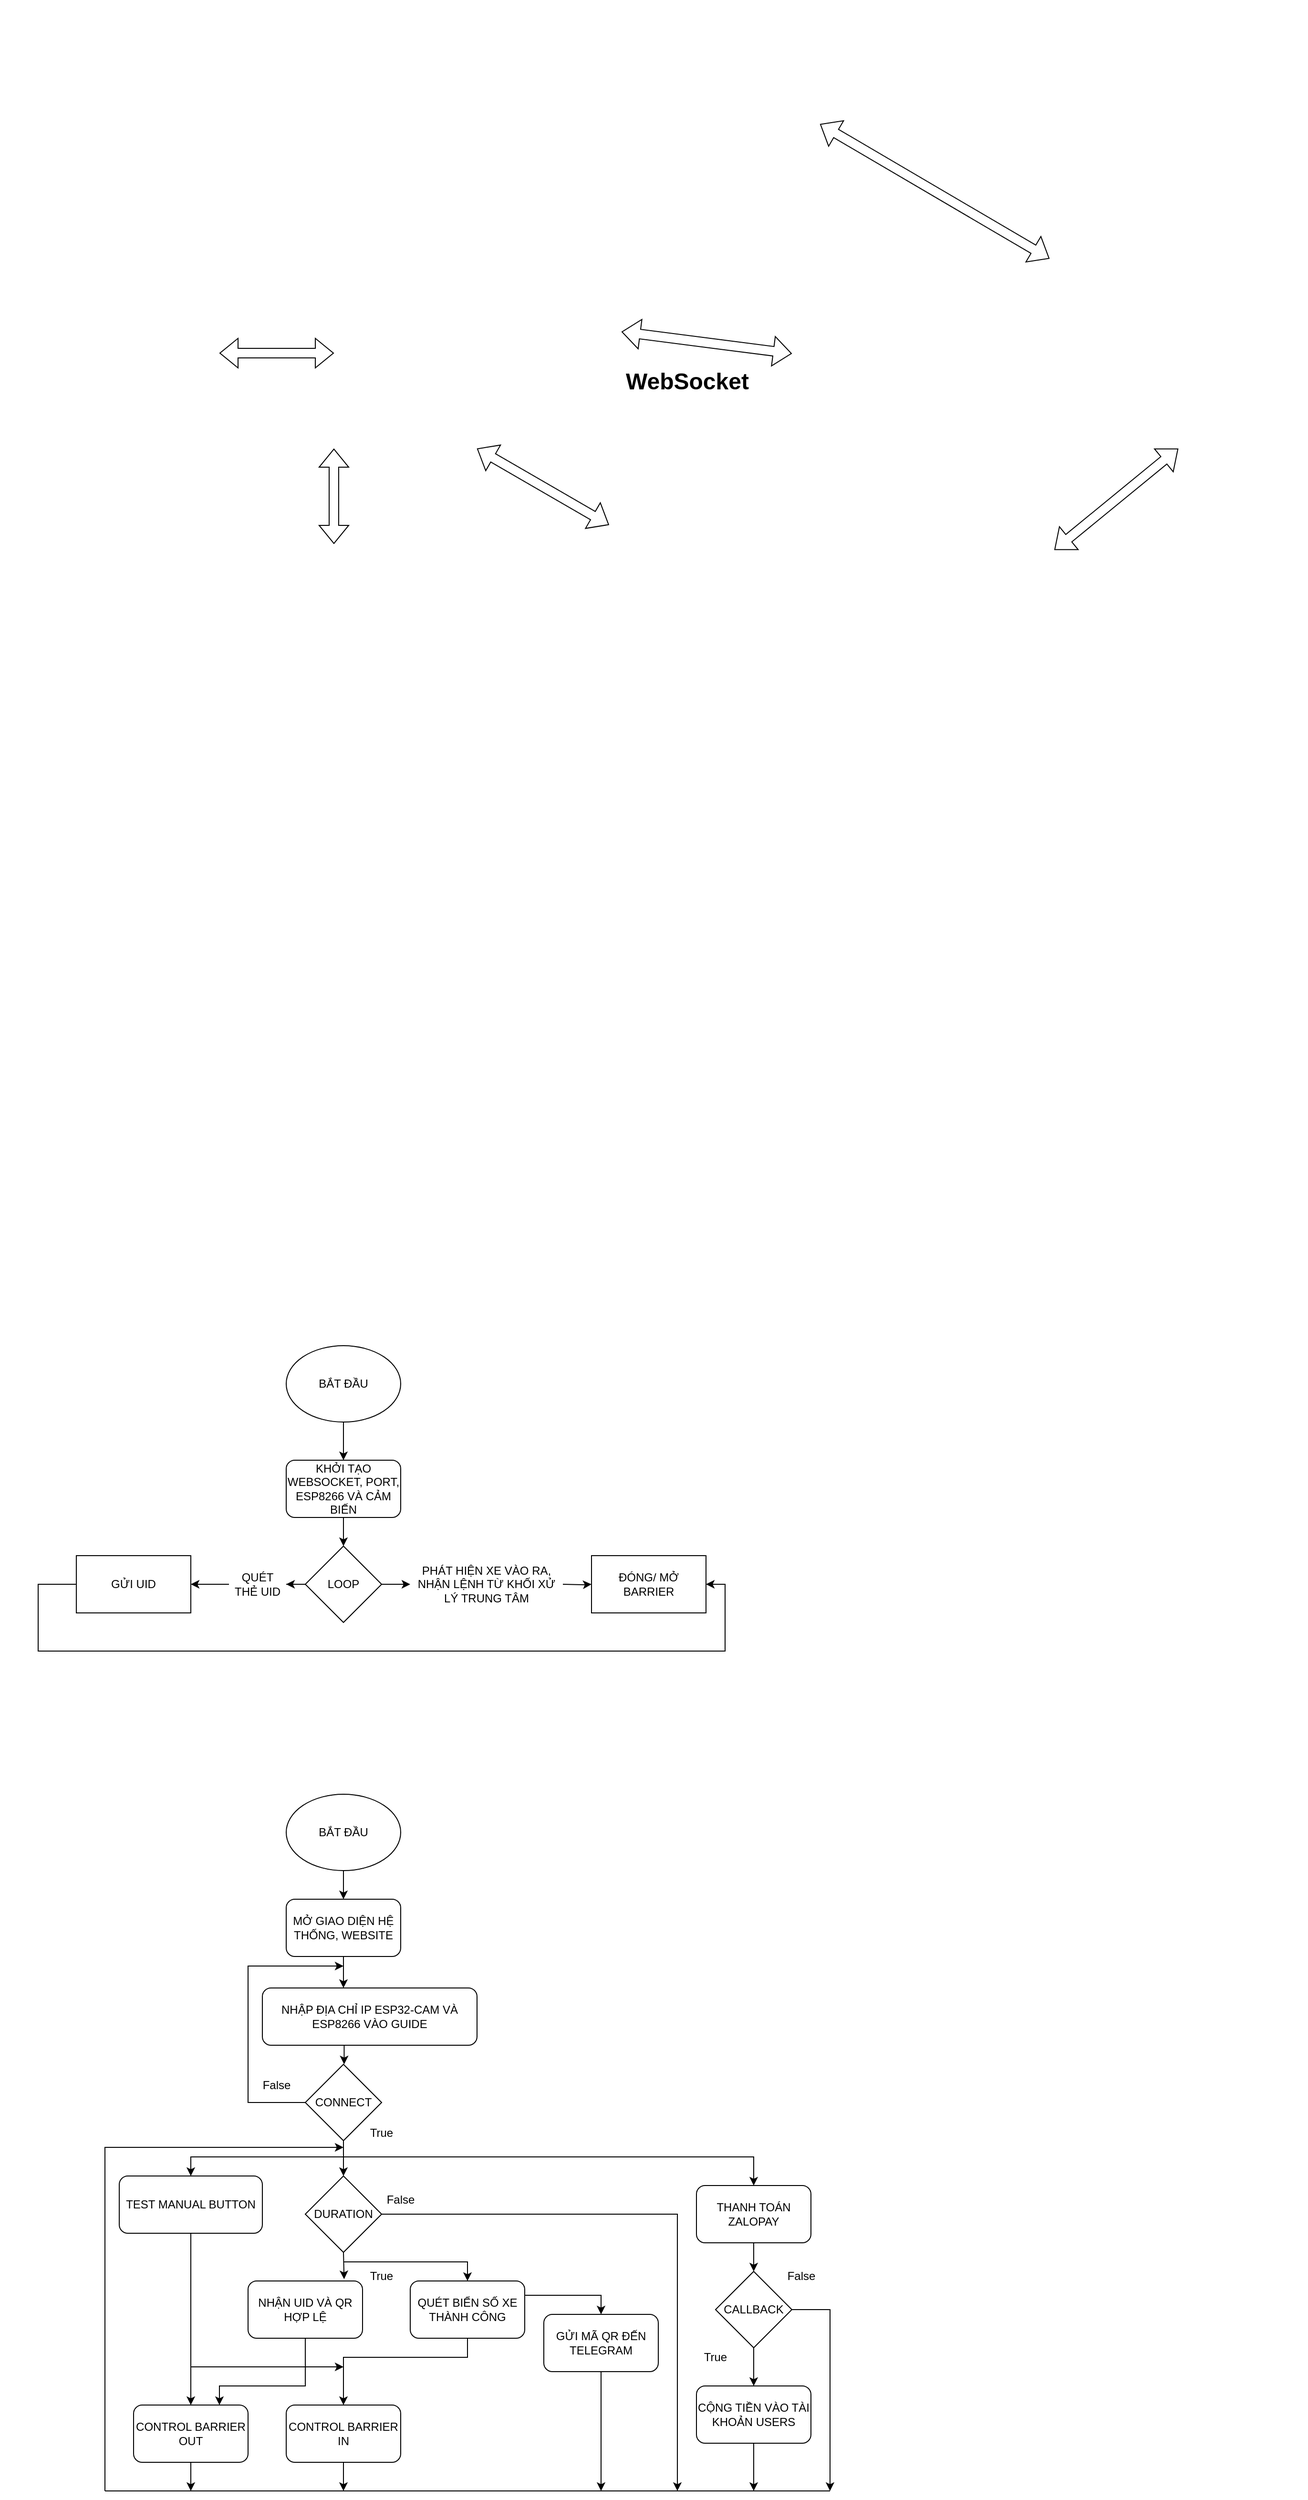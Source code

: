 <mxfile version="25.0.1">
  <diagram id="6a731a19-8d31-9384-78a2-239565b7b9f0" name="Page-1">
    <mxGraphModel dx="1631" dy="888" grid="1" gridSize="10" guides="1" tooltips="1" connect="1" arrows="1" fold="1" page="1" pageScale="1" pageWidth="4681" pageHeight="3300" background="none" math="0" shadow="0">
      <root>
        <mxCell id="0" />
        <mxCell id="1" parent="0" />
        <mxCell id="M8lGJeHxYMXBB6Wj5SOU-143" value="" style="shape=flexArrow;endArrow=classic;startArrow=classic;html=1;rounded=0;entryX=0.5;entryY=1;entryDx=0;entryDy=0;exitX=0.5;exitY=0;exitDx=0;exitDy=0;" parent="1" source="H9jsOKFuASjbztAXDJYL-3" target="M8lGJeHxYMXBB6Wj5SOU-145" edge="1">
          <mxGeometry width="100" height="100" relative="1" as="geometry">
            <mxPoint x="1509.375" y="866.25" as="sourcePoint" />
            <mxPoint x="1350" y="770" as="targetPoint" />
          </mxGeometry>
        </mxCell>
        <mxCell id="M8lGJeHxYMXBB6Wj5SOU-145" value="" style="shape=image;verticalLabelPosition=bottom;labelBackgroundColor=default;verticalAlign=top;aspect=fixed;imageAspect=0;image=https://blog.mecsu.vn/wp-content/uploads/2022/02/nodemcu-esp8266-1.jpg;" parent="1" vertex="1">
          <mxGeometry x="1390" y="560" width="300" height="200" as="geometry" />
        </mxCell>
        <mxCell id="M8lGJeHxYMXBB6Wj5SOU-147" value="" style="shape=image;verticalLabelPosition=bottom;labelBackgroundColor=default;verticalAlign=top;aspect=fixed;imageAspect=0;image=https://codetorial.net/en/pyqt5/_images/intro_intro.png;" parent="1" vertex="1">
          <mxGeometry x="1870" y="561" width="540" height="199" as="geometry" />
        </mxCell>
        <mxCell id="M8lGJeHxYMXBB6Wj5SOU-148" value="" style="shape=flexArrow;endArrow=classic;startArrow=classic;html=1;rounded=0;exitX=1.005;exitY=0.388;exitDx=0;exitDy=0;exitPerimeter=0;entryX=0;entryY=0.5;entryDx=0;entryDy=0;" parent="1" source="M8lGJeHxYMXBB6Wj5SOU-145" target="M8lGJeHxYMXBB6Wj5SOU-147" edge="1">
          <mxGeometry width="100" height="100" relative="1" as="geometry">
            <mxPoint x="1740" y="730" as="sourcePoint" />
            <mxPoint x="1870" y="670" as="targetPoint" />
          </mxGeometry>
        </mxCell>
        <mxCell id="M8lGJeHxYMXBB6Wj5SOU-149" value="" style="shape=image;verticalLabelPosition=bottom;labelBackgroundColor=default;verticalAlign=top;aspect=fixed;imageAspect=0;image=https://bkhost.vn/wp-content/uploads/2022/07/mySql-workbench-1.jpg;" parent="1" vertex="1">
          <mxGeometry x="1930" y="866.25" width="451.11" height="253.75" as="geometry" />
        </mxCell>
        <mxCell id="M8lGJeHxYMXBB6Wj5SOU-150" value="" style="shape=flexArrow;endArrow=classic;startArrow=classic;html=1;rounded=0;exitX=0.75;exitY=1;exitDx=0;exitDy=0;entryX=0.477;entryY=0;entryDx=0;entryDy=0;entryPerimeter=0;" parent="1" source="M8lGJeHxYMXBB6Wj5SOU-147" target="M8lGJeHxYMXBB6Wj5SOU-149" edge="1">
          <mxGeometry width="100" height="100" relative="1" as="geometry">
            <mxPoint x="1890" y="860" as="sourcePoint" />
            <mxPoint x="2068" y="892" as="targetPoint" />
          </mxGeometry>
        </mxCell>
        <mxCell id="M8lGJeHxYMXBB6Wj5SOU-152" value="WebSocket" style="text;strokeColor=none;fillColor=none;html=1;fontSize=24;fontStyle=1;verticalAlign=middle;align=center;" parent="1" vertex="1">
          <mxGeometry x="1710" y="670" width="100" height="40" as="geometry" />
        </mxCell>
        <mxCell id="M8lGJeHxYMXBB6Wj5SOU-153" value="" style="shape=image;verticalLabelPosition=bottom;labelBackgroundColor=default;verticalAlign=top;aspect=fixed;imageAspect=0;image=https://nshopvn.com/wp-content/uploads/2019/03/mach-rfid-rc522-nfc-13-56mhz-notk-1.jpg;" parent="1" vertex="1">
          <mxGeometry x="1040" y="545" width="230" height="230" as="geometry" />
        </mxCell>
        <mxCell id="M8lGJeHxYMXBB6Wj5SOU-154" value="" style="shape=flexArrow;endArrow=classic;startArrow=classic;html=1;rounded=0;entryX=1;entryY=0.5;entryDx=0;entryDy=0;exitX=0;exitY=0.5;exitDx=0;exitDy=0;" parent="1" source="M8lGJeHxYMXBB6Wj5SOU-145" target="M8lGJeHxYMXBB6Wj5SOU-153" edge="1">
          <mxGeometry width="100" height="100" relative="1" as="geometry">
            <mxPoint x="1289" y="972.25" as="sourcePoint" />
            <mxPoint x="1170" y="866.25" as="targetPoint" />
          </mxGeometry>
        </mxCell>
        <mxCell id="M8lGJeHxYMXBB6Wj5SOU-157" value="" style="shape=image;verticalLabelPosition=bottom;labelBackgroundColor=default;verticalAlign=top;aspect=fixed;imageAspect=0;image=https://static.cytron.io/image/cache/catalog/products/FS90R/FS90R-800x800.jpg;" parent="1" vertex="1">
          <mxGeometry x="1130" y="860" width="260" height="260" as="geometry" />
        </mxCell>
        <mxCell id="M8lGJeHxYMXBB6Wj5SOU-158" value="" style="shape=flexArrow;endArrow=classic;startArrow=classic;html=1;rounded=0;entryX=1;entryY=0;entryDx=0;entryDy=0;exitX=0;exitY=1;exitDx=0;exitDy=0;" parent="1" source="M8lGJeHxYMXBB6Wj5SOU-145" target="M8lGJeHxYMXBB6Wj5SOU-157" edge="1">
          <mxGeometry width="100" height="100" relative="1" as="geometry">
            <mxPoint x="1420" y="770" as="sourcePoint" />
            <mxPoint x="1290" y="770" as="targetPoint" />
          </mxGeometry>
        </mxCell>
        <mxCell id="ujZjjfapJJO-WgNF3EWf-1" value="" style="shape=image;verticalLabelPosition=bottom;labelBackgroundColor=default;verticalAlign=top;aspect=fixed;imageAspect=0;image=https://m.media-amazon.com/images/I/51NWHW3R3jL._AC_UY1100_.jpg;" parent="1" vertex="1">
          <mxGeometry x="1520" y="290" width="379.56" height="260" as="geometry" />
        </mxCell>
        <mxCell id="ujZjjfapJJO-WgNF3EWf-2" value="" style="shape=flexArrow;endArrow=classic;startArrow=classic;html=1;rounded=0;exitX=1;exitY=0.5;exitDx=0;exitDy=0;entryX=0.5;entryY=0;entryDx=0;entryDy=0;" parent="1" source="ujZjjfapJJO-WgNF3EWf-1" target="M8lGJeHxYMXBB6Wj5SOU-147" edge="1">
          <mxGeometry width="100" height="100" relative="1" as="geometry">
            <mxPoint x="2070" y="360" as="sourcePoint" />
            <mxPoint x="2075" y="466" as="targetPoint" />
          </mxGeometry>
        </mxCell>
        <mxCell id="H9jsOKFuASjbztAXDJYL-3" value="" style="shape=image;verticalLabelPosition=bottom;labelBackgroundColor=default;verticalAlign=top;aspect=fixed;imageAspect=0;image=https://file.hstatic.net/1000069225/file/cam_bien_vat_can_hong_ngoai_v1_9139ee9fe76f4fa49869cb1afb7599c2.jpg;" parent="1" vertex="1">
          <mxGeometry x="1520" y="840" width="316.71" height="280" as="geometry" />
        </mxCell>
        <mxCell id="zTY7x43dTh8u4FLl0VmP-3" value="" style="edgeStyle=orthogonalEdgeStyle;rounded=0;orthogonalLoop=1;jettySize=auto;html=1;" parent="1" source="zTY7x43dTh8u4FLl0VmP-1" target="zTY7x43dTh8u4FLl0VmP-2" edge="1">
          <mxGeometry relative="1" as="geometry" />
        </mxCell>
        <mxCell id="zTY7x43dTh8u4FLl0VmP-1" value="BẮT ĐẦU" style="ellipse;whiteSpace=wrap;html=1;" parent="1" vertex="1">
          <mxGeometry x="1340" y="1700" width="120" height="80" as="geometry" />
        </mxCell>
        <mxCell id="zTY7x43dTh8u4FLl0VmP-6" value="" style="edgeStyle=orthogonalEdgeStyle;rounded=0;orthogonalLoop=1;jettySize=auto;html=1;" parent="1" source="zTY7x43dTh8u4FLl0VmP-2" target="zTY7x43dTh8u4FLl0VmP-4" edge="1">
          <mxGeometry relative="1" as="geometry" />
        </mxCell>
        <mxCell id="zTY7x43dTh8u4FLl0VmP-2" value="KHỞI TẠO WEBSOCKET, PORT, ESP8266 VÀ CẢM BIẾN" style="rounded=1;whiteSpace=wrap;html=1;" parent="1" vertex="1">
          <mxGeometry x="1340" y="1820" width="120" height="60" as="geometry" />
        </mxCell>
        <mxCell id="zTY7x43dTh8u4FLl0VmP-8" value="" style="edgeStyle=orthogonalEdgeStyle;rounded=0;orthogonalLoop=1;jettySize=auto;html=1;" parent="1" source="zTY7x43dTh8u4FLl0VmP-4" target="zTY7x43dTh8u4FLl0VmP-7" edge="1">
          <mxGeometry relative="1" as="geometry" />
        </mxCell>
        <mxCell id="zTY7x43dTh8u4FLl0VmP-21" value="" style="edgeStyle=orthogonalEdgeStyle;rounded=0;orthogonalLoop=1;jettySize=auto;html=1;" parent="1" source="zTY7x43dTh8u4FLl0VmP-4" edge="1">
          <mxGeometry relative="1" as="geometry">
            <mxPoint x="1470" y="1950" as="targetPoint" />
          </mxGeometry>
        </mxCell>
        <mxCell id="zTY7x43dTh8u4FLl0VmP-4" value="LOOP" style="rhombus;whiteSpace=wrap;html=1;" parent="1" vertex="1">
          <mxGeometry x="1360" y="1910" width="80" height="80" as="geometry" />
        </mxCell>
        <mxCell id="zTY7x43dTh8u4FLl0VmP-10" value="" style="edgeStyle=orthogonalEdgeStyle;rounded=0;orthogonalLoop=1;jettySize=auto;html=1;" parent="1" source="zTY7x43dTh8u4FLl0VmP-7" target="zTY7x43dTh8u4FLl0VmP-9" edge="1">
          <mxGeometry relative="1" as="geometry" />
        </mxCell>
        <mxCell id="zTY7x43dTh8u4FLl0VmP-7" value="QUÉT THẺ UID" style="text;html=1;align=center;verticalAlign=middle;whiteSpace=wrap;rounded=0;" parent="1" vertex="1">
          <mxGeometry x="1280" y="1935" width="60" height="30" as="geometry" />
        </mxCell>
        <mxCell id="zTY7x43dTh8u4FLl0VmP-9" value="GỬI UID" style="rounded=0;whiteSpace=wrap;html=1;" parent="1" vertex="1">
          <mxGeometry x="1120" y="1920" width="120" height="60" as="geometry" />
        </mxCell>
        <mxCell id="zTY7x43dTh8u4FLl0VmP-12" value="ĐÓNG/ MỞ BARRIER" style="rounded=0;whiteSpace=wrap;html=1;" parent="1" vertex="1">
          <mxGeometry x="1660" y="1920" width="120" height="60" as="geometry" />
        </mxCell>
        <mxCell id="zTY7x43dTh8u4FLl0VmP-22" value="" style="edgeStyle=orthogonalEdgeStyle;rounded=0;orthogonalLoop=1;jettySize=auto;html=1;" parent="1" target="zTY7x43dTh8u4FLl0VmP-12" edge="1">
          <mxGeometry relative="1" as="geometry">
            <mxPoint x="1630" y="1950" as="sourcePoint" />
          </mxGeometry>
        </mxCell>
        <mxCell id="zTY7x43dTh8u4FLl0VmP-14" value="PHÁT HIỆN XE VÀO RA, NHẬN LỆNH TỪ KHỐI XỬ LÝ TRUNG TÂM" style="text;html=1;align=center;verticalAlign=middle;whiteSpace=wrap;rounded=0;" parent="1" vertex="1">
          <mxGeometry x="1470" y="1935" width="160" height="30" as="geometry" />
        </mxCell>
        <mxCell id="zTY7x43dTh8u4FLl0VmP-20" value="" style="endArrow=classic;html=1;rounded=0;entryX=1;entryY=0.5;entryDx=0;entryDy=0;exitX=0;exitY=0.5;exitDx=0;exitDy=0;" parent="1" source="zTY7x43dTh8u4FLl0VmP-9" target="zTY7x43dTh8u4FLl0VmP-12" edge="1">
          <mxGeometry width="50" height="50" relative="1" as="geometry">
            <mxPoint x="1100" y="1950" as="sourcePoint" />
            <mxPoint x="1790" y="1950" as="targetPoint" />
            <Array as="points">
              <mxPoint x="1080" y="1950" />
              <mxPoint x="1080" y="2020" />
              <mxPoint x="1440" y="2020" />
              <mxPoint x="1800" y="2020" />
              <mxPoint x="1800" y="1950" />
            </Array>
          </mxGeometry>
        </mxCell>
        <mxCell id="zTY7x43dTh8u4FLl0VmP-27" value="" style="edgeStyle=orthogonalEdgeStyle;rounded=0;orthogonalLoop=1;jettySize=auto;html=1;" parent="1" source="zTY7x43dTh8u4FLl0VmP-28" target="zTY7x43dTh8u4FLl0VmP-29" edge="1">
          <mxGeometry relative="1" as="geometry" />
        </mxCell>
        <mxCell id="zTY7x43dTh8u4FLl0VmP-28" value="BẮT ĐẦU" style="ellipse;whiteSpace=wrap;html=1;" parent="1" vertex="1">
          <mxGeometry x="1340" y="2170" width="120" height="80" as="geometry" />
        </mxCell>
        <mxCell id="zTY7x43dTh8u4FLl0VmP-31" value="" style="edgeStyle=orthogonalEdgeStyle;rounded=0;orthogonalLoop=1;jettySize=auto;html=1;" parent="1" source="zTY7x43dTh8u4FLl0VmP-29" target="zTY7x43dTh8u4FLl0VmP-30" edge="1">
          <mxGeometry relative="1" as="geometry">
            <Array as="points">
              <mxPoint x="1400" y="2370" />
              <mxPoint x="1400" y="2370" />
            </Array>
          </mxGeometry>
        </mxCell>
        <mxCell id="zTY7x43dTh8u4FLl0VmP-29" value="MỞ GIAO DIỆN HỆ THỐNG, WEBSITE" style="rounded=1;whiteSpace=wrap;html=1;" parent="1" vertex="1">
          <mxGeometry x="1340" y="2280" width="120" height="60" as="geometry" />
        </mxCell>
        <mxCell id="zTY7x43dTh8u4FLl0VmP-40" value="" style="edgeStyle=orthogonalEdgeStyle;rounded=0;orthogonalLoop=1;jettySize=auto;html=1;exitX=0.381;exitY=1.003;exitDx=0;exitDy=0;exitPerimeter=0;" parent="1" source="zTY7x43dTh8u4FLl0VmP-30" target="zTY7x43dTh8u4FLl0VmP-39" edge="1">
          <mxGeometry relative="1" as="geometry" />
        </mxCell>
        <mxCell id="zTY7x43dTh8u4FLl0VmP-30" value="NHẬP ĐỊA CHỈ IP ESP32-CAM VÀ ESP8266 VÀO GUIDE" style="rounded=1;whiteSpace=wrap;html=1;" parent="1" vertex="1">
          <mxGeometry x="1315" y="2373" width="225" height="60" as="geometry" />
        </mxCell>
        <mxCell id="zTY7x43dTh8u4FLl0VmP-95" value="" style="edgeStyle=orthogonalEdgeStyle;rounded=0;orthogonalLoop=1;jettySize=auto;html=1;" parent="1" source="zTY7x43dTh8u4FLl0VmP-39" target="zTY7x43dTh8u4FLl0VmP-78" edge="1">
          <mxGeometry relative="1" as="geometry" />
        </mxCell>
        <mxCell id="zTY7x43dTh8u4FLl0VmP-39" value="CONNECT" style="rhombus;whiteSpace=wrap;html=1;" parent="1" vertex="1">
          <mxGeometry x="1360" y="2453" width="80" height="80" as="geometry" />
        </mxCell>
        <mxCell id="zTY7x43dTh8u4FLl0VmP-41" value="" style="endArrow=classic;html=1;rounded=0;exitX=0;exitY=0.5;exitDx=0;exitDy=0;" parent="1" source="zTY7x43dTh8u4FLl0VmP-39" edge="1">
          <mxGeometry width="50" height="50" relative="1" as="geometry">
            <mxPoint x="1210" y="2480" as="sourcePoint" />
            <mxPoint x="1400" y="2350" as="targetPoint" />
            <Array as="points">
              <mxPoint x="1300" y="2493" />
              <mxPoint x="1300" y="2350" />
            </Array>
          </mxGeometry>
        </mxCell>
        <mxCell id="zTY7x43dTh8u4FLl0VmP-42" value="False" style="text;html=1;align=center;verticalAlign=middle;whiteSpace=wrap;rounded=0;" parent="1" vertex="1">
          <mxGeometry x="1300" y="2460" width="60" height="30" as="geometry" />
        </mxCell>
        <mxCell id="zTY7x43dTh8u4FLl0VmP-43" value="TEST MANUAL BUTTON" style="rounded=1;whiteSpace=wrap;html=1;" parent="1" vertex="1">
          <mxGeometry x="1165" y="2570" width="150" height="60" as="geometry" />
        </mxCell>
        <mxCell id="zTY7x43dTh8u4FLl0VmP-46" value="True" style="text;html=1;align=center;verticalAlign=middle;whiteSpace=wrap;rounded=0;" parent="1" vertex="1">
          <mxGeometry x="1410" y="2510" width="60" height="30" as="geometry" />
        </mxCell>
        <mxCell id="zTY7x43dTh8u4FLl0VmP-47" value="QUÉT BIỂN SỐ XE THÀNH CÔNG" style="rounded=1;whiteSpace=wrap;html=1;" parent="1" vertex="1">
          <mxGeometry x="1470" y="2680" width="120" height="60" as="geometry" />
        </mxCell>
        <mxCell id="zTY7x43dTh8u4FLl0VmP-50" value="CONTROL BARRIER IN" style="rounded=1;whiteSpace=wrap;html=1;" parent="1" vertex="1">
          <mxGeometry x="1340" y="2810" width="120" height="60" as="geometry" />
        </mxCell>
        <mxCell id="zTY7x43dTh8u4FLl0VmP-56" value="GỬI MÃ QR ĐẾN TELEGRAM" style="rounded=1;whiteSpace=wrap;html=1;" parent="1" vertex="1">
          <mxGeometry x="1610" y="2715" width="120" height="60" as="geometry" />
        </mxCell>
        <mxCell id="zTY7x43dTh8u4FLl0VmP-57" value="" style="endArrow=classic;html=1;rounded=0;entryX=0.5;entryY=0;entryDx=0;entryDy=0;exitX=1;exitY=0.25;exitDx=0;exitDy=0;" parent="1" source="zTY7x43dTh8u4FLl0VmP-47" target="zTY7x43dTh8u4FLl0VmP-56" edge="1">
          <mxGeometry width="50" height="50" relative="1" as="geometry">
            <mxPoint x="1710" y="2600" as="sourcePoint" />
            <mxPoint x="1700" y="2550" as="targetPoint" />
            <Array as="points">
              <mxPoint x="1670" y="2695" />
            </Array>
          </mxGeometry>
        </mxCell>
        <mxCell id="zTY7x43dTh8u4FLl0VmP-66" value="NHẬN UID VÀ QR HỢP LỆ" style="rounded=1;whiteSpace=wrap;html=1;" parent="1" vertex="1">
          <mxGeometry x="1300" y="2680" width="120" height="60" as="geometry" />
        </mxCell>
        <mxCell id="zTY7x43dTh8u4FLl0VmP-67" value="CONTROL BARRIER OUT" style="rounded=1;whiteSpace=wrap;html=1;" parent="1" vertex="1">
          <mxGeometry x="1180" y="2810" width="120" height="60" as="geometry" />
        </mxCell>
        <mxCell id="zTY7x43dTh8u4FLl0VmP-72" value="" style="endArrow=classic;html=1;rounded=0;" parent="1" edge="1">
          <mxGeometry width="50" height="50" relative="1" as="geometry">
            <mxPoint x="1150" y="2900" as="sourcePoint" />
            <mxPoint x="1400" y="2540" as="targetPoint" />
            <Array as="points">
              <mxPoint x="1150" y="2540" />
            </Array>
          </mxGeometry>
        </mxCell>
        <mxCell id="zTY7x43dTh8u4FLl0VmP-75" value="" style="endArrow=classic;html=1;rounded=0;exitX=0.5;exitY=1;exitDx=0;exitDy=0;" parent="1" source="zTY7x43dTh8u4FLl0VmP-56" edge="1">
          <mxGeometry width="50" height="50" relative="1" as="geometry">
            <mxPoint x="1260" y="2795" as="sourcePoint" />
            <mxPoint x="1670" y="2900" as="targetPoint" />
          </mxGeometry>
        </mxCell>
        <mxCell id="zTY7x43dTh8u4FLl0VmP-78" value="DURATION" style="rhombus;whiteSpace=wrap;html=1;" parent="1" vertex="1">
          <mxGeometry x="1360" y="2570" width="80" height="80" as="geometry" />
        </mxCell>
        <mxCell id="zTY7x43dTh8u4FLl0VmP-83" value="" style="endArrow=classic;html=1;rounded=0;entryX=0.5;entryY=0;entryDx=0;entryDy=0;" parent="1" target="zTY7x43dTh8u4FLl0VmP-43" edge="1">
          <mxGeometry width="50" height="50" relative="1" as="geometry">
            <mxPoint x="1400" y="2550" as="sourcePoint" />
            <mxPoint x="1250" y="2480" as="targetPoint" />
            <Array as="points">
              <mxPoint x="1240" y="2550" />
            </Array>
          </mxGeometry>
        </mxCell>
        <mxCell id="zTY7x43dTh8u4FLl0VmP-86" value="" style="endArrow=classic;html=1;rounded=0;entryX=0.75;entryY=0;entryDx=0;entryDy=0;exitX=0.5;exitY=1;exitDx=0;exitDy=0;" parent="1" source="zTY7x43dTh8u4FLl0VmP-66" target="zTY7x43dTh8u4FLl0VmP-67" edge="1">
          <mxGeometry width="50" height="50" relative="1" as="geometry">
            <mxPoint x="1400" y="2790" as="sourcePoint" />
            <mxPoint x="1420" y="2690" as="targetPoint" />
            <Array as="points">
              <mxPoint x="1360" y="2790" />
              <mxPoint x="1270" y="2790" />
            </Array>
          </mxGeometry>
        </mxCell>
        <mxCell id="zTY7x43dTh8u4FLl0VmP-87" value="True" style="text;html=1;align=center;verticalAlign=middle;whiteSpace=wrap;rounded=0;" parent="1" vertex="1">
          <mxGeometry x="1410" y="2660" width="60" height="30" as="geometry" />
        </mxCell>
        <mxCell id="zTY7x43dTh8u4FLl0VmP-89" value="" style="endArrow=classic;html=1;rounded=0;exitX=0.5;exitY=1;exitDx=0;exitDy=0;" parent="1" source="zTY7x43dTh8u4FLl0VmP-67" edge="1">
          <mxGeometry width="50" height="50" relative="1" as="geometry">
            <mxPoint x="1180" y="2950" as="sourcePoint" />
            <mxPoint x="1240" y="2900" as="targetPoint" />
          </mxGeometry>
        </mxCell>
        <mxCell id="zTY7x43dTh8u4FLl0VmP-90" value="" style="endArrow=classic;html=1;rounded=0;exitX=0.5;exitY=1;exitDx=0;exitDy=0;" parent="1" source="zTY7x43dTh8u4FLl0VmP-50" edge="1">
          <mxGeometry width="50" height="50" relative="1" as="geometry">
            <mxPoint x="1340" y="2950" as="sourcePoint" />
            <mxPoint x="1400" y="2900" as="targetPoint" />
          </mxGeometry>
        </mxCell>
        <mxCell id="zTY7x43dTh8u4FLl0VmP-91" value="" style="endArrow=none;html=1;rounded=0;" parent="1" edge="1">
          <mxGeometry width="50" height="50" relative="1" as="geometry">
            <mxPoint x="1150" y="2900" as="sourcePoint" />
            <mxPoint x="1910" y="2900" as="targetPoint" />
          </mxGeometry>
        </mxCell>
        <mxCell id="zTY7x43dTh8u4FLl0VmP-92" value="" style="endArrow=classic;html=1;rounded=0;exitX=0.5;exitY=1;exitDx=0;exitDy=0;entryX=0.5;entryY=0;entryDx=0;entryDy=0;" parent="1" source="zTY7x43dTh8u4FLl0VmP-43" target="zTY7x43dTh8u4FLl0VmP-67" edge="1">
          <mxGeometry width="50" height="50" relative="1" as="geometry">
            <mxPoint x="1240" y="2760" as="sourcePoint" />
            <mxPoint x="1400" y="2780" as="targetPoint" />
            <Array as="points">
              <mxPoint x="1240" y="2780" />
            </Array>
          </mxGeometry>
        </mxCell>
        <mxCell id="zTY7x43dTh8u4FLl0VmP-96" value="" style="endArrow=classic;html=1;rounded=0;exitX=0.5;exitY=1;exitDx=0;exitDy=0;entryX=0.839;entryY=-0.032;entryDx=0;entryDy=0;entryPerimeter=0;" parent="1" source="zTY7x43dTh8u4FLl0VmP-78" target="zTY7x43dTh8u4FLl0VmP-66" edge="1">
          <mxGeometry width="50" height="50" relative="1" as="geometry">
            <mxPoint x="1430" y="2680" as="sourcePoint" />
            <mxPoint x="1480" y="2630" as="targetPoint" />
          </mxGeometry>
        </mxCell>
        <mxCell id="zTY7x43dTh8u4FLl0VmP-97" value="" style="endArrow=classic;html=1;rounded=0;entryX=0.5;entryY=0;entryDx=0;entryDy=0;" parent="1" target="zTY7x43dTh8u4FLl0VmP-47" edge="1">
          <mxGeometry width="50" height="50" relative="1" as="geometry">
            <mxPoint x="1400" y="2660" as="sourcePoint" />
            <mxPoint x="1510" y="2620" as="targetPoint" />
            <Array as="points">
              <mxPoint x="1530" y="2660" />
            </Array>
          </mxGeometry>
        </mxCell>
        <mxCell id="zTY7x43dTh8u4FLl0VmP-98" value="" style="endArrow=classic;html=1;rounded=0;exitX=0.5;exitY=1;exitDx=0;exitDy=0;entryX=0.5;entryY=0;entryDx=0;entryDy=0;" parent="1" source="zTY7x43dTh8u4FLl0VmP-47" target="zTY7x43dTh8u4FLl0VmP-50" edge="1">
          <mxGeometry width="50" height="50" relative="1" as="geometry">
            <mxPoint x="1510" y="2790" as="sourcePoint" />
            <mxPoint x="1560" y="2740" as="targetPoint" />
            <Array as="points">
              <mxPoint x="1530" y="2760" />
              <mxPoint x="1400" y="2760" />
            </Array>
          </mxGeometry>
        </mxCell>
        <mxCell id="zTY7x43dTh8u4FLl0VmP-99" value="" style="endArrow=classic;html=1;rounded=0;edgeStyle=elbowEdgeStyle;" parent="1" edge="1">
          <mxGeometry width="50" height="50" relative="1" as="geometry">
            <mxPoint x="1240" y="2770" as="sourcePoint" />
            <mxPoint x="1400" y="2770" as="targetPoint" />
          </mxGeometry>
        </mxCell>
        <mxCell id="zTY7x43dTh8u4FLl0VmP-100" value="" style="endArrow=classic;html=1;rounded=0;exitX=1;exitY=0.5;exitDx=0;exitDy=0;" parent="1" source="zTY7x43dTh8u4FLl0VmP-78" edge="1">
          <mxGeometry width="50" height="50" relative="1" as="geometry">
            <mxPoint x="1520" y="2590" as="sourcePoint" />
            <mxPoint x="1750" y="2900" as="targetPoint" />
            <Array as="points">
              <mxPoint x="1750" y="2610" />
            </Array>
          </mxGeometry>
        </mxCell>
        <mxCell id="zTY7x43dTh8u4FLl0VmP-101" value="False" style="text;html=1;align=center;verticalAlign=middle;whiteSpace=wrap;rounded=0;" parent="1" vertex="1">
          <mxGeometry x="1430" y="2580" width="60" height="30" as="geometry" />
        </mxCell>
        <mxCell id="zTY7x43dTh8u4FLl0VmP-106" value="" style="edgeStyle=orthogonalEdgeStyle;rounded=0;orthogonalLoop=1;jettySize=auto;html=1;" parent="1" source="zTY7x43dTh8u4FLl0VmP-102" target="zTY7x43dTh8u4FLl0VmP-104" edge="1">
          <mxGeometry relative="1" as="geometry" />
        </mxCell>
        <mxCell id="zTY7x43dTh8u4FLl0VmP-102" value="THANH TOÁN ZALOPAY" style="rounded=1;whiteSpace=wrap;html=1;" parent="1" vertex="1">
          <mxGeometry x="1770" y="2580" width="120" height="60" as="geometry" />
        </mxCell>
        <mxCell id="zTY7x43dTh8u4FLl0VmP-103" value="" style="endArrow=classic;html=1;rounded=0;entryX=0.5;entryY=0;entryDx=0;entryDy=0;" parent="1" target="zTY7x43dTh8u4FLl0VmP-102" edge="1">
          <mxGeometry width="50" height="50" relative="1" as="geometry">
            <mxPoint x="1400" y="2550" as="sourcePoint" />
            <mxPoint x="1590" y="2510" as="targetPoint" />
            <Array as="points">
              <mxPoint x="1830" y="2550" />
            </Array>
          </mxGeometry>
        </mxCell>
        <mxCell id="zTY7x43dTh8u4FLl0VmP-108" value="" style="edgeStyle=orthogonalEdgeStyle;rounded=0;orthogonalLoop=1;jettySize=auto;html=1;" parent="1" source="zTY7x43dTh8u4FLl0VmP-104" target="zTY7x43dTh8u4FLl0VmP-107" edge="1">
          <mxGeometry relative="1" as="geometry" />
        </mxCell>
        <mxCell id="zTY7x43dTh8u4FLl0VmP-104" value="CALLBACK" style="rhombus;whiteSpace=wrap;html=1;" parent="1" vertex="1">
          <mxGeometry x="1790" y="2670" width="80" height="80" as="geometry" />
        </mxCell>
        <mxCell id="zTY7x43dTh8u4FLl0VmP-107" value="CỘNG TIỀN VÀO TÀI KHOẢN USERS" style="rounded=1;whiteSpace=wrap;html=1;" parent="1" vertex="1">
          <mxGeometry x="1770" y="2790" width="120" height="60" as="geometry" />
        </mxCell>
        <mxCell id="zTY7x43dTh8u4FLl0VmP-109" value="" style="endArrow=classic;html=1;rounded=0;exitX=0.5;exitY=1;exitDx=0;exitDy=0;" parent="1" source="zTY7x43dTh8u4FLl0VmP-107" edge="1">
          <mxGeometry width="50" height="50" relative="1" as="geometry">
            <mxPoint x="1900" y="2760" as="sourcePoint" />
            <mxPoint x="1830" y="2900" as="targetPoint" />
          </mxGeometry>
        </mxCell>
        <mxCell id="zTY7x43dTh8u4FLl0VmP-110" value="" style="endArrow=classic;html=1;rounded=0;exitX=1;exitY=0.5;exitDx=0;exitDy=0;" parent="1" source="zTY7x43dTh8u4FLl0VmP-104" edge="1">
          <mxGeometry width="50" height="50" relative="1" as="geometry">
            <mxPoint x="1830" y="2770" as="sourcePoint" />
            <mxPoint x="1910" y="2900" as="targetPoint" />
            <Array as="points">
              <mxPoint x="1910" y="2710" />
            </Array>
          </mxGeometry>
        </mxCell>
        <mxCell id="zTY7x43dTh8u4FLl0VmP-111" value="False" style="text;html=1;align=center;verticalAlign=middle;whiteSpace=wrap;rounded=0;" parent="1" vertex="1">
          <mxGeometry x="1850" y="2660" width="60" height="30" as="geometry" />
        </mxCell>
        <mxCell id="zTY7x43dTh8u4FLl0VmP-112" value="True" style="text;html=1;align=center;verticalAlign=middle;whiteSpace=wrap;rounded=0;" parent="1" vertex="1">
          <mxGeometry x="1760" y="2745" width="60" height="30" as="geometry" />
        </mxCell>
      </root>
    </mxGraphModel>
  </diagram>
</mxfile>
